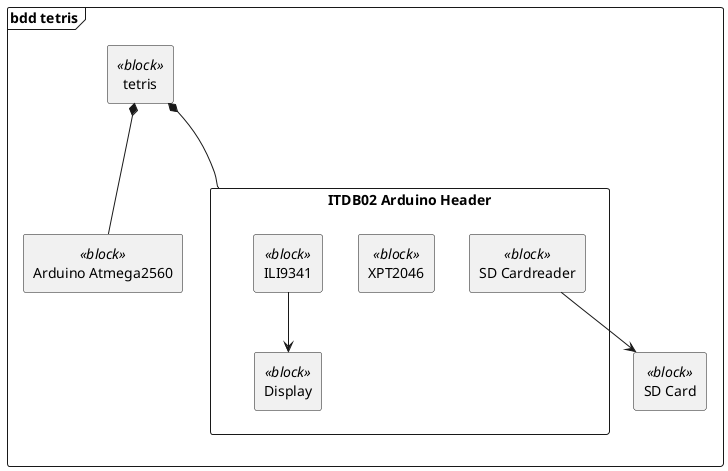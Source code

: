 @startuml

skinparam componentStyle rectangle
skinparam packageStyle rectangle
top to bottom direction

frame "bdd tetris" {
    [tetris] <<block>>
    [Arduino Atmega2560] <<block>>
    [SD Card] <<block>>

    package ITDB02 as "ITDB02 Arduino Header" {
        [SD Cardreader] <<block>>
        [XPT2046] <<block>>
        [ILI9341] <<block>>
        [Display] <<block>>
    }

    tetris *--- [Arduino Atmega2560]
    tetris *--- ITDB02
    ILI9341 --> Display
    [SD Cardreader] --> [SD Card]
}

@enduml